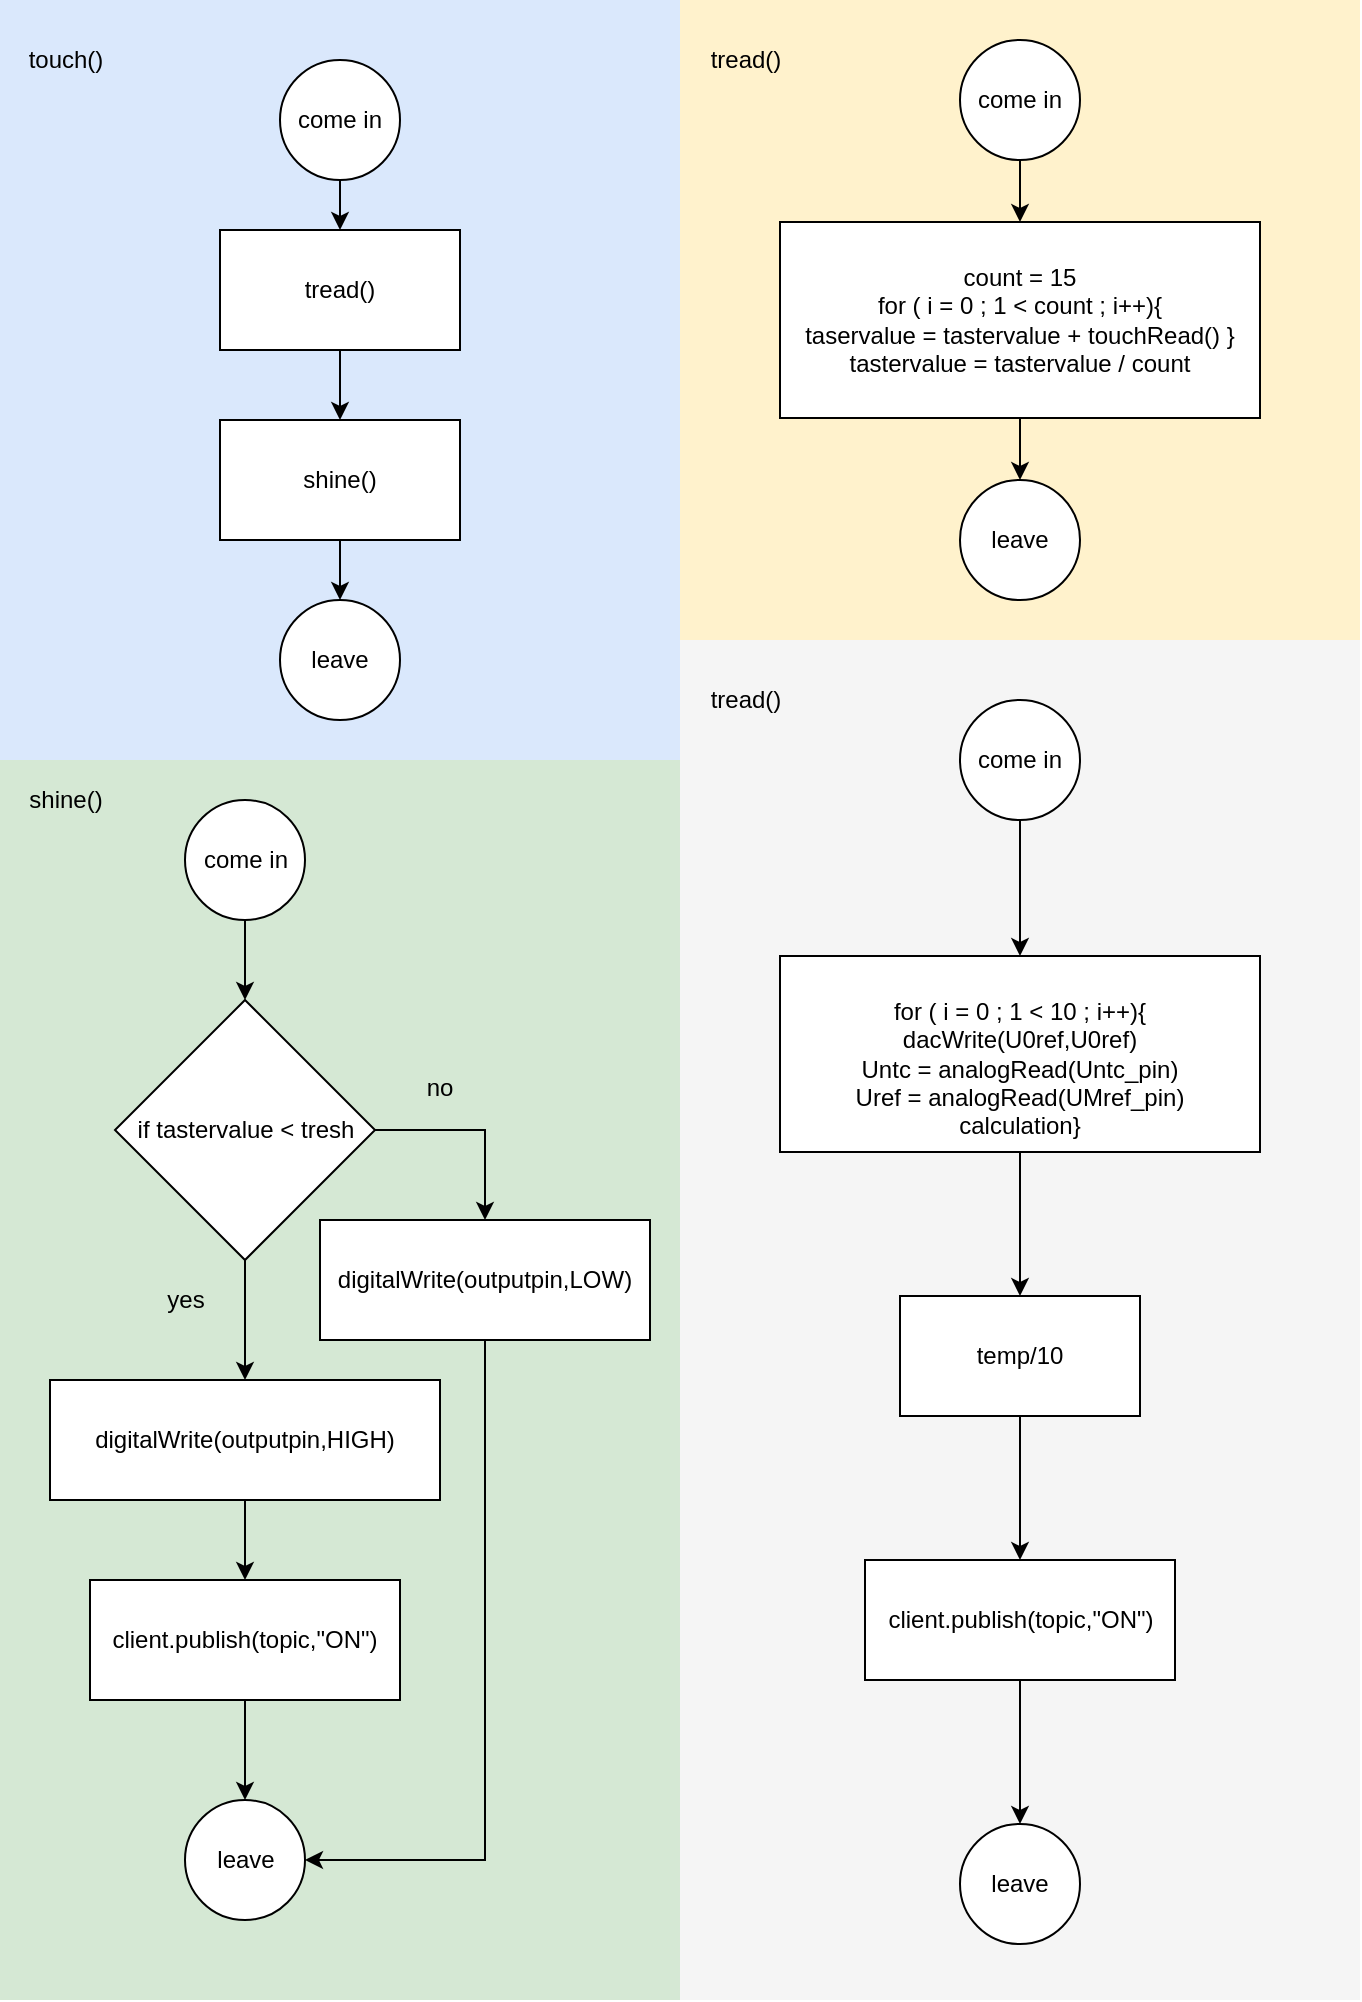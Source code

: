 <mxfile version="12.2.2" type="device" pages="1"><diagram id="atJXy8Ysu3tRXjEWW9ho" name="Page-1"><mxGraphModel dx="938" dy="539" grid="1" gridSize="10" guides="1" tooltips="1" connect="1" arrows="1" fold="1" page="1" pageScale="1" pageWidth="827" pageHeight="1169" math="0" shadow="0"><root><mxCell id="0"/><mxCell id="1" parent="0"/><mxCell id="-3jPb6j5CL8TVYCdEM9G-1" value="" style="rounded=0;whiteSpace=wrap;html=1;strokeColor=none;fillColor=#dae8fc;" vertex="1" parent="1"><mxGeometry x="80" y="40" width="340" height="380" as="geometry"/></mxCell><mxCell id="-3jPb6j5CL8TVYCdEM9G-2" value="touch()" style="text;html=1;strokeColor=none;fillColor=none;align=center;verticalAlign=middle;whiteSpace=wrap;rounded=0;" vertex="1" parent="1"><mxGeometry x="93" y="60" width="40" height="20" as="geometry"/></mxCell><mxCell id="-3jPb6j5CL8TVYCdEM9G-21" value="" style="edgeStyle=orthogonalEdgeStyle;rounded=0;orthogonalLoop=1;jettySize=auto;html=1;" edge="1" parent="1" source="-3jPb6j5CL8TVYCdEM9G-3" target="-3jPb6j5CL8TVYCdEM9G-4"><mxGeometry relative="1" as="geometry"/></mxCell><mxCell id="-3jPb6j5CL8TVYCdEM9G-3" value="tread()" style="rounded=0;whiteSpace=wrap;html=1;fillColor=#ffffff;gradientColor=none;" vertex="1" parent="1"><mxGeometry x="190" y="155" width="120" height="60" as="geometry"/></mxCell><mxCell id="-3jPb6j5CL8TVYCdEM9G-22" value="" style="edgeStyle=orthogonalEdgeStyle;rounded=0;orthogonalLoop=1;jettySize=auto;html=1;" edge="1" parent="1" source="-3jPb6j5CL8TVYCdEM9G-4" target="-3jPb6j5CL8TVYCdEM9G-6"><mxGeometry relative="1" as="geometry"/></mxCell><mxCell id="-3jPb6j5CL8TVYCdEM9G-4" value="shine()" style="rounded=0;whiteSpace=wrap;html=1;fillColor=#ffffff;gradientColor=none;" vertex="1" parent="1"><mxGeometry x="190" y="250" width="120" height="60" as="geometry"/></mxCell><mxCell id="-3jPb6j5CL8TVYCdEM9G-20" value="" style="edgeStyle=orthogonalEdgeStyle;rounded=0;orthogonalLoop=1;jettySize=auto;html=1;" edge="1" parent="1" source="-3jPb6j5CL8TVYCdEM9G-5" target="-3jPb6j5CL8TVYCdEM9G-3"><mxGeometry relative="1" as="geometry"/></mxCell><mxCell id="-3jPb6j5CL8TVYCdEM9G-5" value="come in" style="ellipse;whiteSpace=wrap;html=1;aspect=fixed;fillColor=#ffffff;gradientColor=none;" vertex="1" parent="1"><mxGeometry x="220" y="70" width="60" height="60" as="geometry"/></mxCell><mxCell id="-3jPb6j5CL8TVYCdEM9G-6" value="leave" style="ellipse;whiteSpace=wrap;html=1;aspect=fixed;fillColor=#ffffff;gradientColor=none;" vertex="1" parent="1"><mxGeometry x="220" y="340" width="60" height="60" as="geometry"/></mxCell><mxCell id="-3jPb6j5CL8TVYCdEM9G-7" value="" style="rounded=0;whiteSpace=wrap;html=1;strokeColor=none;fillColor=#fff2cc;" vertex="1" parent="1"><mxGeometry x="420" y="40" width="340" height="320" as="geometry"/></mxCell><mxCell id="-3jPb6j5CL8TVYCdEM9G-24" style="edgeStyle=orthogonalEdgeStyle;rounded=0;orthogonalLoop=1;jettySize=auto;html=1;exitX=0.5;exitY=1;exitDx=0;exitDy=0;" edge="1" parent="1" source="-3jPb6j5CL8TVYCdEM9G-8" target="-3jPb6j5CL8TVYCdEM9G-11"><mxGeometry relative="1" as="geometry"/></mxCell><mxCell id="-3jPb6j5CL8TVYCdEM9G-8" value="count = 15&lt;br&gt;for ( i = 0 ; 1 &amp;lt; count ; i++){&lt;br&gt;taservalue = tastervalue + touchRead() }&lt;br&gt;tastervalue = tastervalue / count" style="rounded=0;whiteSpace=wrap;html=1;fillColor=#ffffff;gradientColor=none;" vertex="1" parent="1"><mxGeometry x="470" y="151" width="240" height="98" as="geometry"/></mxCell><mxCell id="-3jPb6j5CL8TVYCdEM9G-9" value="tread()" style="text;html=1;strokeColor=none;fillColor=none;align=center;verticalAlign=middle;whiteSpace=wrap;rounded=0;" vertex="1" parent="1"><mxGeometry x="433" y="60" width="40" height="20" as="geometry"/></mxCell><mxCell id="-3jPb6j5CL8TVYCdEM9G-23" value="" style="edgeStyle=orthogonalEdgeStyle;rounded=0;orthogonalLoop=1;jettySize=auto;html=1;" edge="1" parent="1" source="-3jPb6j5CL8TVYCdEM9G-10" target="-3jPb6j5CL8TVYCdEM9G-8"><mxGeometry relative="1" as="geometry"/></mxCell><mxCell id="-3jPb6j5CL8TVYCdEM9G-10" value="come in" style="ellipse;whiteSpace=wrap;html=1;aspect=fixed;fillColor=#ffffff;gradientColor=none;" vertex="1" parent="1"><mxGeometry x="560" y="60" width="60" height="60" as="geometry"/></mxCell><mxCell id="-3jPb6j5CL8TVYCdEM9G-11" value="leave" style="ellipse;whiteSpace=wrap;html=1;aspect=fixed;fillColor=#ffffff;gradientColor=none;" vertex="1" parent="1"><mxGeometry x="560" y="280" width="60" height="60" as="geometry"/></mxCell><mxCell id="-3jPb6j5CL8TVYCdEM9G-12" value="" style="rounded=0;whiteSpace=wrap;html=1;fillColor=#d5e8d4;strokeColor=none;" vertex="1" parent="1"><mxGeometry x="80" y="420" width="340" height="620" as="geometry"/></mxCell><mxCell id="-3jPb6j5CL8TVYCdEM9G-13" value="shine()" style="text;html=1;strokeColor=none;fillColor=none;align=center;verticalAlign=middle;whiteSpace=wrap;rounded=0;" vertex="1" parent="1"><mxGeometry x="93" y="430" width="40" height="20" as="geometry"/></mxCell><mxCell id="-3jPb6j5CL8TVYCdEM9G-26" style="edgeStyle=orthogonalEdgeStyle;rounded=0;orthogonalLoop=1;jettySize=auto;html=1;exitX=1;exitY=0.5;exitDx=0;exitDy=0;" edge="1" parent="1" source="-3jPb6j5CL8TVYCdEM9G-14" target="-3jPb6j5CL8TVYCdEM9G-17"><mxGeometry relative="1" as="geometry"/></mxCell><mxCell id="-3jPb6j5CL8TVYCdEM9G-27" style="edgeStyle=orthogonalEdgeStyle;rounded=0;orthogonalLoop=1;jettySize=auto;html=1;exitX=0.5;exitY=1;exitDx=0;exitDy=0;" edge="1" parent="1" source="-3jPb6j5CL8TVYCdEM9G-14" target="-3jPb6j5CL8TVYCdEM9G-15"><mxGeometry relative="1" as="geometry"/></mxCell><mxCell id="-3jPb6j5CL8TVYCdEM9G-14" value="if tastervalue &amp;lt; tresh" style="rhombus;whiteSpace=wrap;html=1;fillColor=#ffffff;gradientColor=none;" vertex="1" parent="1"><mxGeometry x="137.5" y="540" width="130" height="130" as="geometry"/></mxCell><mxCell id="-3jPb6j5CL8TVYCdEM9G-28" value="" style="edgeStyle=orthogonalEdgeStyle;rounded=0;orthogonalLoop=1;jettySize=auto;html=1;" edge="1" parent="1" source="-3jPb6j5CL8TVYCdEM9G-15" target="-3jPb6j5CL8TVYCdEM9G-16"><mxGeometry relative="1" as="geometry"/></mxCell><mxCell id="-3jPb6j5CL8TVYCdEM9G-15" value="digitalWrite(outputpin,HIGH)" style="rounded=0;whiteSpace=wrap;html=1;fillColor=#ffffff;gradientColor=none;" vertex="1" parent="1"><mxGeometry x="105" y="730" width="195" height="60" as="geometry"/></mxCell><mxCell id="-3jPb6j5CL8TVYCdEM9G-30" style="edgeStyle=orthogonalEdgeStyle;rounded=0;orthogonalLoop=1;jettySize=auto;html=1;" edge="1" parent="1" source="-3jPb6j5CL8TVYCdEM9G-16" target="-3jPb6j5CL8TVYCdEM9G-19"><mxGeometry relative="1" as="geometry"/></mxCell><mxCell id="-3jPb6j5CL8TVYCdEM9G-16" value="client.publish(topic,&quot;ON&quot;)" style="rounded=0;whiteSpace=wrap;html=1;fillColor=#ffffff;gradientColor=none;" vertex="1" parent="1"><mxGeometry x="125" y="830" width="155" height="60" as="geometry"/></mxCell><mxCell id="-3jPb6j5CL8TVYCdEM9G-29" style="edgeStyle=orthogonalEdgeStyle;rounded=0;orthogonalLoop=1;jettySize=auto;html=1;entryX=1;entryY=0.5;entryDx=0;entryDy=0;" edge="1" parent="1" source="-3jPb6j5CL8TVYCdEM9G-17" target="-3jPb6j5CL8TVYCdEM9G-19"><mxGeometry relative="1" as="geometry"><Array as="points"><mxPoint x="323" y="970"/></Array></mxGeometry></mxCell><mxCell id="-3jPb6j5CL8TVYCdEM9G-17" value="&lt;span style=&quot;white-space: normal&quot;&gt;digitalWrite(outputpin,LOW)&lt;/span&gt;" style="rounded=0;whiteSpace=wrap;html=1;fillColor=#ffffff;gradientColor=none;" vertex="1" parent="1"><mxGeometry x="240" y="650" width="165" height="60" as="geometry"/></mxCell><mxCell id="-3jPb6j5CL8TVYCdEM9G-25" style="edgeStyle=orthogonalEdgeStyle;rounded=0;orthogonalLoop=1;jettySize=auto;html=1;entryX=0.5;entryY=0;entryDx=0;entryDy=0;" edge="1" parent="1" source="-3jPb6j5CL8TVYCdEM9G-18" target="-3jPb6j5CL8TVYCdEM9G-14"><mxGeometry relative="1" as="geometry"/></mxCell><mxCell id="-3jPb6j5CL8TVYCdEM9G-18" value="come in" style="ellipse;whiteSpace=wrap;html=1;aspect=fixed;fillColor=#ffffff;gradientColor=none;" vertex="1" parent="1"><mxGeometry x="172.5" y="440" width="60" height="60" as="geometry"/></mxCell><mxCell id="-3jPb6j5CL8TVYCdEM9G-19" value="leave" style="ellipse;whiteSpace=wrap;html=1;aspect=fixed;fillColor=#ffffff;gradientColor=none;" vertex="1" parent="1"><mxGeometry x="172.5" y="940" width="60" height="60" as="geometry"/></mxCell><mxCell id="-3jPb6j5CL8TVYCdEM9G-31" value="yes" style="text;html=1;strokeColor=none;fillColor=none;align=center;verticalAlign=middle;whiteSpace=wrap;rounded=0;" vertex="1" parent="1"><mxGeometry x="152.5" y="680" width="40" height="20" as="geometry"/></mxCell><mxCell id="-3jPb6j5CL8TVYCdEM9G-32" value="no" style="text;html=1;strokeColor=none;fillColor=none;align=center;verticalAlign=middle;whiteSpace=wrap;rounded=0;" vertex="1" parent="1"><mxGeometry x="280" y="574" width="40" height="20" as="geometry"/></mxCell><mxCell id="-3jPb6j5CL8TVYCdEM9G-33" value="" style="rounded=0;whiteSpace=wrap;html=1;fillColor=#f5f5f5;strokeColor=none;fontColor=#333333;" vertex="1" parent="1"><mxGeometry x="420" y="360" width="340" height="680" as="geometry"/></mxCell><mxCell id="-3jPb6j5CL8TVYCdEM9G-34" value="tread()" style="text;html=1;strokeColor=none;fillColor=none;align=center;verticalAlign=middle;whiteSpace=wrap;rounded=0;" vertex="1" parent="1"><mxGeometry x="433" y="380" width="40" height="20" as="geometry"/></mxCell><mxCell id="-3jPb6j5CL8TVYCdEM9G-41" value="" style="edgeStyle=orthogonalEdgeStyle;rounded=0;orthogonalLoop=1;jettySize=auto;html=1;" edge="1" parent="1" source="-3jPb6j5CL8TVYCdEM9G-35" target="-3jPb6j5CL8TVYCdEM9G-38"><mxGeometry relative="1" as="geometry"/></mxCell><mxCell id="-3jPb6j5CL8TVYCdEM9G-35" value="come in" style="ellipse;whiteSpace=wrap;html=1;aspect=fixed;fillColor=#ffffff;gradientColor=none;" vertex="1" parent="1"><mxGeometry x="560" y="390" width="60" height="60" as="geometry"/></mxCell><mxCell id="-3jPb6j5CL8TVYCdEM9G-36" value="leave" style="ellipse;whiteSpace=wrap;html=1;aspect=fixed;fillColor=#ffffff;gradientColor=none;" vertex="1" parent="1"><mxGeometry x="560" y="952" width="60" height="60" as="geometry"/></mxCell><mxCell id="-3jPb6j5CL8TVYCdEM9G-44" value="" style="edgeStyle=orthogonalEdgeStyle;rounded=0;orthogonalLoop=1;jettySize=auto;html=1;entryX=0.5;entryY=0;entryDx=0;entryDy=0;" edge="1" parent="1" source="-3jPb6j5CL8TVYCdEM9G-37" target="-3jPb6j5CL8TVYCdEM9G-36"><mxGeometry relative="1" as="geometry"><mxPoint x="590" y="940" as="targetPoint"/></mxGeometry></mxCell><mxCell id="-3jPb6j5CL8TVYCdEM9G-37" value="client.publish(topic,&quot;ON&quot;)" style="rounded=0;whiteSpace=wrap;html=1;fillColor=#ffffff;gradientColor=none;" vertex="1" parent="1"><mxGeometry x="512.5" y="820" width="155" height="60" as="geometry"/></mxCell><mxCell id="-3jPb6j5CL8TVYCdEM9G-42" value="" style="edgeStyle=orthogonalEdgeStyle;rounded=0;orthogonalLoop=1;jettySize=auto;html=1;" edge="1" parent="1" source="-3jPb6j5CL8TVYCdEM9G-38" target="-3jPb6j5CL8TVYCdEM9G-39"><mxGeometry relative="1" as="geometry"/></mxCell><mxCell id="-3jPb6j5CL8TVYCdEM9G-38" value="&lt;br&gt;for ( i = 0 ; 1 &amp;lt; 10 ; i++){&lt;br&gt;dacWrite(U0ref,U0ref)&lt;br&gt;Untc = analogRead(Untc_pin)&lt;br&gt;Uref = analogRead(UMref_pin)&lt;br&gt;calculation}" style="rounded=0;whiteSpace=wrap;html=1;fillColor=#ffffff;gradientColor=none;" vertex="1" parent="1"><mxGeometry x="470" y="518" width="240" height="98" as="geometry"/></mxCell><mxCell id="-3jPb6j5CL8TVYCdEM9G-43" value="" style="edgeStyle=orthogonalEdgeStyle;rounded=0;orthogonalLoop=1;jettySize=auto;html=1;" edge="1" parent="1" source="-3jPb6j5CL8TVYCdEM9G-39" target="-3jPb6j5CL8TVYCdEM9G-37"><mxGeometry relative="1" as="geometry"/></mxCell><mxCell id="-3jPb6j5CL8TVYCdEM9G-39" value="temp/10" style="rounded=0;whiteSpace=wrap;html=1;" vertex="1" parent="1"><mxGeometry x="530" y="688" width="120" height="60" as="geometry"/></mxCell></root></mxGraphModel></diagram></mxfile>